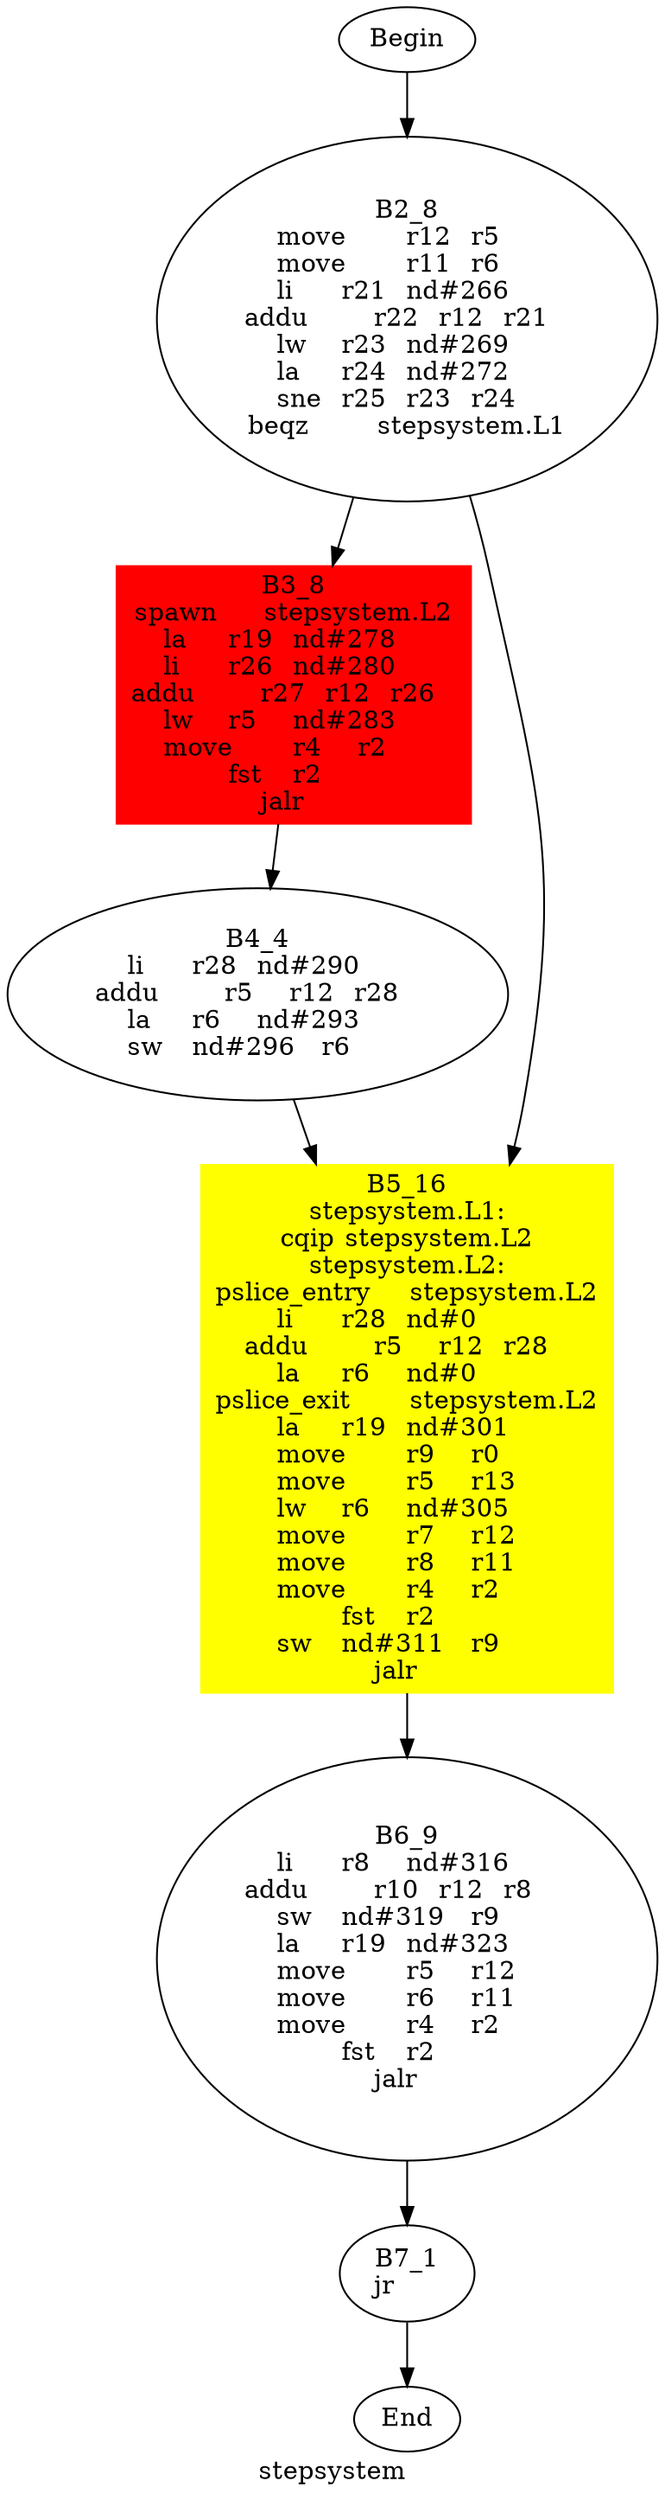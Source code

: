 digraph G{
	label = "stepsystem"	style = "dashed";
	color = purple;
	Node0 [label = "Begin"];
	Node0 -> {Node2 }
	Node1 [label = "End"];
	Node1 -> {}
	Node2 [label = "B2_8\nmove	r12	r5	\nmove	r11	r6	\nli	r21	nd#266	\naddu	r22	r12	r21	\nlw	r23	nd#269	\nla	r24	nd#272	\nsne	r25	r23	r24	\nbeqz	stepsystem.L1\n"];
	Node2 -> {Node3 Node5 }
	Node3 [label = "B3_8\nspawn	stepsystem.L2\nla	r19	nd#278	\nli	r26	nd#280	\naddu	r27	r12	r26	\nlw	r5	nd#283	\nmove	r4	r2	\nfst	r2	\njalr	\n"];
	Node3 -> {Node4 }
	Node4 [label = "B4_4\nli	r28	nd#290	\naddu	r5	r12	r28	\nla	r6	nd#293	\nsw	nd#296	r6	\n"];
	Node4 -> {Node5 }
	Node5 [label = "B5_16\nstepsystem.L1:\ncqip	stepsystem.L2\nstepsystem.L2:\npslice_entry	stepsystem.L2\nli	r28	nd#0	\naddu	r5	r12	r28	\nla	r6	nd#0	\npslice_exit	stepsystem.L2\nla	r19	nd#301	\nmove	r9	r0	\nmove	r5	r13	\nlw	r6	nd#305	\nmove	r7	r12	\nmove	r8	r11	\nmove	r4	r2	\nfst	r2	\nsw	nd#311	r9	\njalr	\n"];
	Node5 -> {Node6 }
	Node6 [label = "B6_9\nli	r8	nd#316	\naddu	r10	r12	r8	\nsw	nd#319	r9	\nla	r19	nd#323	\nmove	r5	r12	\nmove	r6	r11	\nmove	r4	r2	\nfst	r2	\njalr	\n"];
	Node6 -> {Node7 }
	Node7 [label = "B7_1\njr	\n"];
	Node7 -> {Node1 }
	Node3 [shape = box ,style=filled ,color=red];
	Node5 [shape = polygon ,style=filled ,color=yellow];
}
